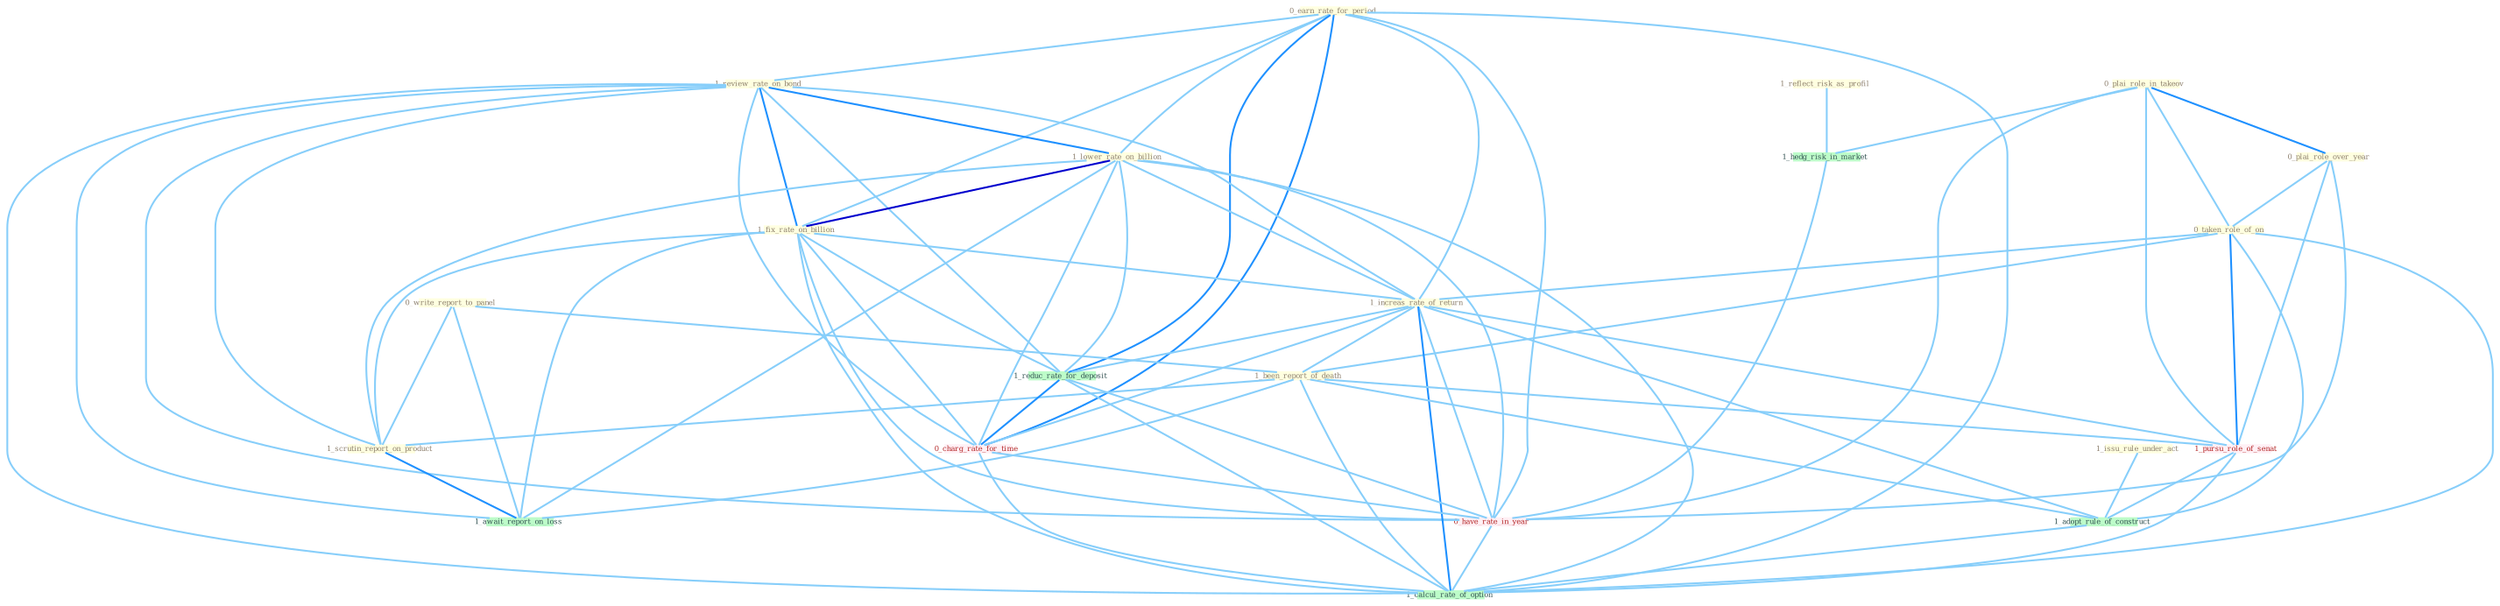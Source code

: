 Graph G{ 
    node
    [shape=polygon,style=filled,width=.5,height=.06,color="#BDFCC9",fixedsize=true,fontsize=4,
    fontcolor="#2f4f4f"];
    {node
    [color="#ffffe0", fontcolor="#8b7d6b"] "0_earn_rate_for_period " "1_review_rate_on_bond " "0_write_report_to_panel " "0_plai_role_in_takeov " "1_lower_rate_on_billion " "0_plai_role_over_year " "0_taken_role_of_on " "1_fix_rate_on_billion " "1_increas_rate_of_return " "1_been_report_of_death " "1_scrutin_report_on_product " "1_issu_rule_under_act " "1_reflect_risk_as_profil "}
{node [color="#fff0f5", fontcolor="#b22222"] "1_pursu_role_of_senat " "0_charg_rate_for_time " "0_have_rate_in_year "}
edge [color="#B0E2FF"];

	"0_earn_rate_for_period " -- "1_review_rate_on_bond " [w="1", color="#87cefa" ];
	"0_earn_rate_for_period " -- "1_lower_rate_on_billion " [w="1", color="#87cefa" ];
	"0_earn_rate_for_period " -- "1_fix_rate_on_billion " [w="1", color="#87cefa" ];
	"0_earn_rate_for_period " -- "1_increas_rate_of_return " [w="1", color="#87cefa" ];
	"0_earn_rate_for_period " -- "1_reduc_rate_for_deposit " [w="2", color="#1e90ff" , len=0.8];
	"0_earn_rate_for_period " -- "0_charg_rate_for_time " [w="2", color="#1e90ff" , len=0.8];
	"0_earn_rate_for_period " -- "0_have_rate_in_year " [w="1", color="#87cefa" ];
	"0_earn_rate_for_period " -- "1_calcul_rate_of_option " [w="1", color="#87cefa" ];
	"1_review_rate_on_bond " -- "1_lower_rate_on_billion " [w="2", color="#1e90ff" , len=0.8];
	"1_review_rate_on_bond " -- "1_fix_rate_on_billion " [w="2", color="#1e90ff" , len=0.8];
	"1_review_rate_on_bond " -- "1_increas_rate_of_return " [w="1", color="#87cefa" ];
	"1_review_rate_on_bond " -- "1_scrutin_report_on_product " [w="1", color="#87cefa" ];
	"1_review_rate_on_bond " -- "1_await_report_on_loss " [w="1", color="#87cefa" ];
	"1_review_rate_on_bond " -- "1_reduc_rate_for_deposit " [w="1", color="#87cefa" ];
	"1_review_rate_on_bond " -- "0_charg_rate_for_time " [w="1", color="#87cefa" ];
	"1_review_rate_on_bond " -- "0_have_rate_in_year " [w="1", color="#87cefa" ];
	"1_review_rate_on_bond " -- "1_calcul_rate_of_option " [w="1", color="#87cefa" ];
	"0_write_report_to_panel " -- "1_been_report_of_death " [w="1", color="#87cefa" ];
	"0_write_report_to_panel " -- "1_scrutin_report_on_product " [w="1", color="#87cefa" ];
	"0_write_report_to_panel " -- "1_await_report_on_loss " [w="1", color="#87cefa" ];
	"0_plai_role_in_takeov " -- "0_plai_role_over_year " [w="2", color="#1e90ff" , len=0.8];
	"0_plai_role_in_takeov " -- "0_taken_role_of_on " [w="1", color="#87cefa" ];
	"0_plai_role_in_takeov " -- "1_pursu_role_of_senat " [w="1", color="#87cefa" ];
	"0_plai_role_in_takeov " -- "1_hedg_risk_in_market " [w="1", color="#87cefa" ];
	"0_plai_role_in_takeov " -- "0_have_rate_in_year " [w="1", color="#87cefa" ];
	"1_lower_rate_on_billion " -- "1_fix_rate_on_billion " [w="3", color="#0000cd" , len=0.6];
	"1_lower_rate_on_billion " -- "1_increas_rate_of_return " [w="1", color="#87cefa" ];
	"1_lower_rate_on_billion " -- "1_scrutin_report_on_product " [w="1", color="#87cefa" ];
	"1_lower_rate_on_billion " -- "1_await_report_on_loss " [w="1", color="#87cefa" ];
	"1_lower_rate_on_billion " -- "1_reduc_rate_for_deposit " [w="1", color="#87cefa" ];
	"1_lower_rate_on_billion " -- "0_charg_rate_for_time " [w="1", color="#87cefa" ];
	"1_lower_rate_on_billion " -- "0_have_rate_in_year " [w="1", color="#87cefa" ];
	"1_lower_rate_on_billion " -- "1_calcul_rate_of_option " [w="1", color="#87cefa" ];
	"0_plai_role_over_year " -- "0_taken_role_of_on " [w="1", color="#87cefa" ];
	"0_plai_role_over_year " -- "1_pursu_role_of_senat " [w="1", color="#87cefa" ];
	"0_plai_role_over_year " -- "0_have_rate_in_year " [w="1", color="#87cefa" ];
	"0_taken_role_of_on " -- "1_increas_rate_of_return " [w="1", color="#87cefa" ];
	"0_taken_role_of_on " -- "1_been_report_of_death " [w="1", color="#87cefa" ];
	"0_taken_role_of_on " -- "1_pursu_role_of_senat " [w="2", color="#1e90ff" , len=0.8];
	"0_taken_role_of_on " -- "1_adopt_rule_of_construct " [w="1", color="#87cefa" ];
	"0_taken_role_of_on " -- "1_calcul_rate_of_option " [w="1", color="#87cefa" ];
	"1_fix_rate_on_billion " -- "1_increas_rate_of_return " [w="1", color="#87cefa" ];
	"1_fix_rate_on_billion " -- "1_scrutin_report_on_product " [w="1", color="#87cefa" ];
	"1_fix_rate_on_billion " -- "1_await_report_on_loss " [w="1", color="#87cefa" ];
	"1_fix_rate_on_billion " -- "1_reduc_rate_for_deposit " [w="1", color="#87cefa" ];
	"1_fix_rate_on_billion " -- "0_charg_rate_for_time " [w="1", color="#87cefa" ];
	"1_fix_rate_on_billion " -- "0_have_rate_in_year " [w="1", color="#87cefa" ];
	"1_fix_rate_on_billion " -- "1_calcul_rate_of_option " [w="1", color="#87cefa" ];
	"1_increas_rate_of_return " -- "1_been_report_of_death " [w="1", color="#87cefa" ];
	"1_increas_rate_of_return " -- "1_pursu_role_of_senat " [w="1", color="#87cefa" ];
	"1_increas_rate_of_return " -- "1_reduc_rate_for_deposit " [w="1", color="#87cefa" ];
	"1_increas_rate_of_return " -- "0_charg_rate_for_time " [w="1", color="#87cefa" ];
	"1_increas_rate_of_return " -- "1_adopt_rule_of_construct " [w="1", color="#87cefa" ];
	"1_increas_rate_of_return " -- "0_have_rate_in_year " [w="1", color="#87cefa" ];
	"1_increas_rate_of_return " -- "1_calcul_rate_of_option " [w="2", color="#1e90ff" , len=0.8];
	"1_been_report_of_death " -- "1_scrutin_report_on_product " [w="1", color="#87cefa" ];
	"1_been_report_of_death " -- "1_pursu_role_of_senat " [w="1", color="#87cefa" ];
	"1_been_report_of_death " -- "1_await_report_on_loss " [w="1", color="#87cefa" ];
	"1_been_report_of_death " -- "1_adopt_rule_of_construct " [w="1", color="#87cefa" ];
	"1_been_report_of_death " -- "1_calcul_rate_of_option " [w="1", color="#87cefa" ];
	"1_scrutin_report_on_product " -- "1_await_report_on_loss " [w="2", color="#1e90ff" , len=0.8];
	"1_issu_rule_under_act " -- "1_adopt_rule_of_construct " [w="1", color="#87cefa" ];
	"1_reflect_risk_as_profil " -- "1_hedg_risk_in_market " [w="1", color="#87cefa" ];
	"1_pursu_role_of_senat " -- "1_adopt_rule_of_construct " [w="1", color="#87cefa" ];
	"1_pursu_role_of_senat " -- "1_calcul_rate_of_option " [w="1", color="#87cefa" ];
	"1_reduc_rate_for_deposit " -- "0_charg_rate_for_time " [w="2", color="#1e90ff" , len=0.8];
	"1_reduc_rate_for_deposit " -- "0_have_rate_in_year " [w="1", color="#87cefa" ];
	"1_reduc_rate_for_deposit " -- "1_calcul_rate_of_option " [w="1", color="#87cefa" ];
	"0_charg_rate_for_time " -- "0_have_rate_in_year " [w="1", color="#87cefa" ];
	"0_charg_rate_for_time " -- "1_calcul_rate_of_option " [w="1", color="#87cefa" ];
	"1_adopt_rule_of_construct " -- "1_calcul_rate_of_option " [w="1", color="#87cefa" ];
	"1_hedg_risk_in_market " -- "0_have_rate_in_year " [w="1", color="#87cefa" ];
	"0_have_rate_in_year " -- "1_calcul_rate_of_option " [w="1", color="#87cefa" ];
}